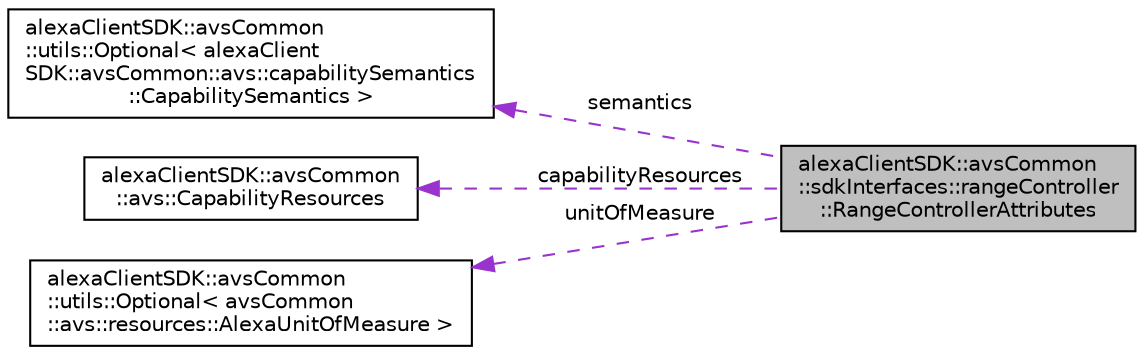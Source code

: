 digraph "alexaClientSDK::avsCommon::sdkInterfaces::rangeController::RangeControllerAttributes"
{
  edge [fontname="Helvetica",fontsize="10",labelfontname="Helvetica",labelfontsize="10"];
  node [fontname="Helvetica",fontsize="10",shape=record];
  rankdir="LR";
  Node1 [label="alexaClientSDK::avsCommon\l::sdkInterfaces::rangeController\l::RangeControllerAttributes",height=0.2,width=0.4,color="black", fillcolor="grey75", style="filled", fontcolor="black"];
  Node2 -> Node1 [dir="back",color="darkorchid3",fontsize="10",style="dashed",label=" semantics" ,fontname="Helvetica"];
  Node2 [label="alexaClientSDK::avsCommon\l::utils::Optional\< alexaClient\lSDK::avsCommon::avs::capabilitySemantics\l::CapabilitySemantics \>",height=0.2,width=0.4,color="black", fillcolor="white", style="filled",URL="$classalexa_client_s_d_k_1_1avs_common_1_1utils_1_1_optional.html"];
  Node3 -> Node1 [dir="back",color="darkorchid3",fontsize="10",style="dashed",label=" capabilityResources" ,fontname="Helvetica"];
  Node3 [label="alexaClientSDK::avsCommon\l::avs::CapabilityResources",height=0.2,width=0.4,color="black", fillcolor="white", style="filled",URL="$classalexa_client_s_d_k_1_1avs_common_1_1avs_1_1_capability_resources.html"];
  Node4 -> Node1 [dir="back",color="darkorchid3",fontsize="10",style="dashed",label=" unitOfMeasure" ,fontname="Helvetica"];
  Node4 [label="alexaClientSDK::avsCommon\l::utils::Optional\< avsCommon\l::avs::resources::AlexaUnitOfMeasure \>",height=0.2,width=0.4,color="black", fillcolor="white", style="filled",URL="$classalexa_client_s_d_k_1_1avs_common_1_1utils_1_1_optional.html"];
}
